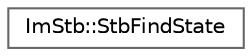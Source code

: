 digraph "Gráfico de jerarquía de clases"
{
 // LATEX_PDF_SIZE
  bgcolor="transparent";
  edge [fontname=Helvetica,fontsize=10,labelfontname=Helvetica,labelfontsize=10];
  node [fontname=Helvetica,fontsize=10,shape=box,height=0.2,width=0.4];
  rankdir="LR";
  Node0 [id="Node000000",label="ImStb::StbFindState",height=0.2,width=0.4,color="grey40", fillcolor="white", style="filled",URL="$struct_im_stb_1_1_stb_find_state.html",tooltip=" "];
}
